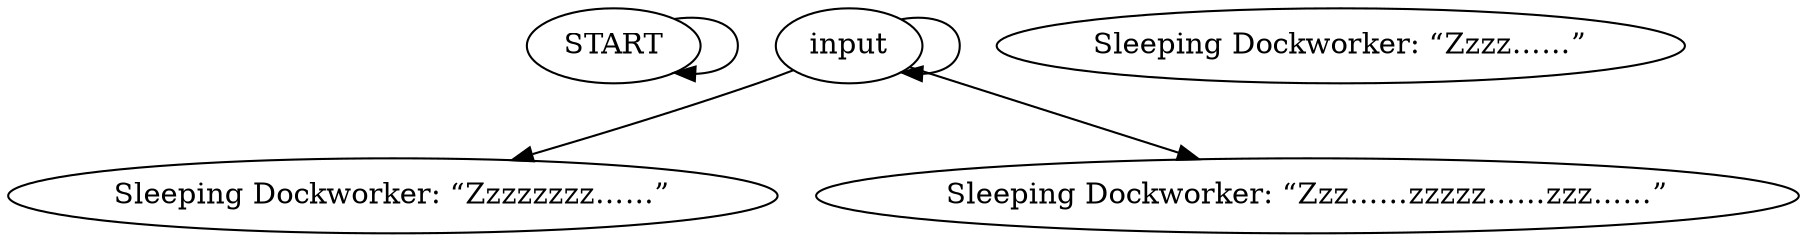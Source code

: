 # WHIRLING / SLEEPER barks
# Zzzzzzz...
# ==================================================
digraph G {
	  0 [label="START"];
	  1 [label="input"];
	  2 [label="Sleeping Dockworker: “Zzzz……”"];
	  3 [label="Sleeping Dockworker: “Zzzzzzzz……”"];
	  4 [label="Sleeping Dockworker: “Zzz……zzzzz……zzz……”"];
	  0 -> 0
	  1 -> 1
	  1 -> 3
	  1 -> 4
}

